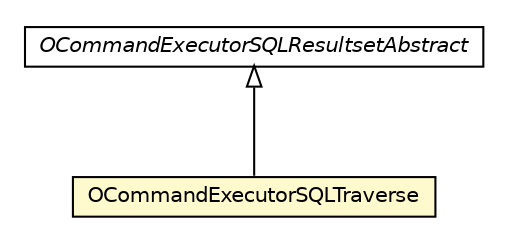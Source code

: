 #!/usr/local/bin/dot
#
# Class diagram 
# Generated by UMLGraph version R5_6-24-gf6e263 (http://www.umlgraph.org/)
#

digraph G {
	edge [fontname="Helvetica",fontsize=10,labelfontname="Helvetica",labelfontsize=10];
	node [fontname="Helvetica",fontsize=10,shape=plaintext];
	nodesep=0.25;
	ranksep=0.5;
	// com.orientechnologies.orient.core.sql.OCommandExecutorSQLTraverse
	c1093903 [label=<<table title="com.orientechnologies.orient.core.sql.OCommandExecutorSQLTraverse" border="0" cellborder="1" cellspacing="0" cellpadding="2" port="p" bgcolor="lemonChiffon" href="./OCommandExecutorSQLTraverse.html">
		<tr><td><table border="0" cellspacing="0" cellpadding="1">
<tr><td align="center" balign="center"> OCommandExecutorSQLTraverse </td></tr>
		</table></td></tr>
		</table>>, URL="./OCommandExecutorSQLTraverse.html", fontname="Helvetica", fontcolor="black", fontsize=10.0];
	// com.orientechnologies.orient.core.sql.OCommandExecutorSQLResultsetAbstract
	c1093926 [label=<<table title="com.orientechnologies.orient.core.sql.OCommandExecutorSQLResultsetAbstract" border="0" cellborder="1" cellspacing="0" cellpadding="2" port="p" href="./OCommandExecutorSQLResultsetAbstract.html">
		<tr><td><table border="0" cellspacing="0" cellpadding="1">
<tr><td align="center" balign="center"><font face="Helvetica-Oblique"> OCommandExecutorSQLResultsetAbstract </font></td></tr>
		</table></td></tr>
		</table>>, URL="./OCommandExecutorSQLResultsetAbstract.html", fontname="Helvetica", fontcolor="black", fontsize=10.0];
	//com.orientechnologies.orient.core.sql.OCommandExecutorSQLTraverse extends com.orientechnologies.orient.core.sql.OCommandExecutorSQLResultsetAbstract
	c1093926:p -> c1093903:p [dir=back,arrowtail=empty];
}


